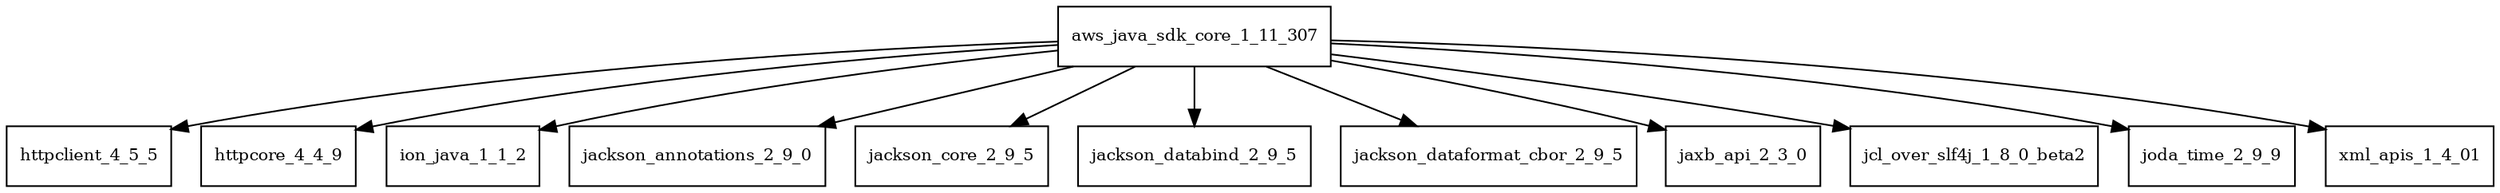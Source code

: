 digraph aws_java_sdk_core_1_11_307_dependencies {
  node [shape = box, fontsize=10.0];
  aws_java_sdk_core_1_11_307 -> httpclient_4_5_5;
  aws_java_sdk_core_1_11_307 -> httpcore_4_4_9;
  aws_java_sdk_core_1_11_307 -> ion_java_1_1_2;
  aws_java_sdk_core_1_11_307 -> jackson_annotations_2_9_0;
  aws_java_sdk_core_1_11_307 -> jackson_core_2_9_5;
  aws_java_sdk_core_1_11_307 -> jackson_databind_2_9_5;
  aws_java_sdk_core_1_11_307 -> jackson_dataformat_cbor_2_9_5;
  aws_java_sdk_core_1_11_307 -> jaxb_api_2_3_0;
  aws_java_sdk_core_1_11_307 -> jcl_over_slf4j_1_8_0_beta2;
  aws_java_sdk_core_1_11_307 -> joda_time_2_9_9;
  aws_java_sdk_core_1_11_307 -> xml_apis_1_4_01;
}

